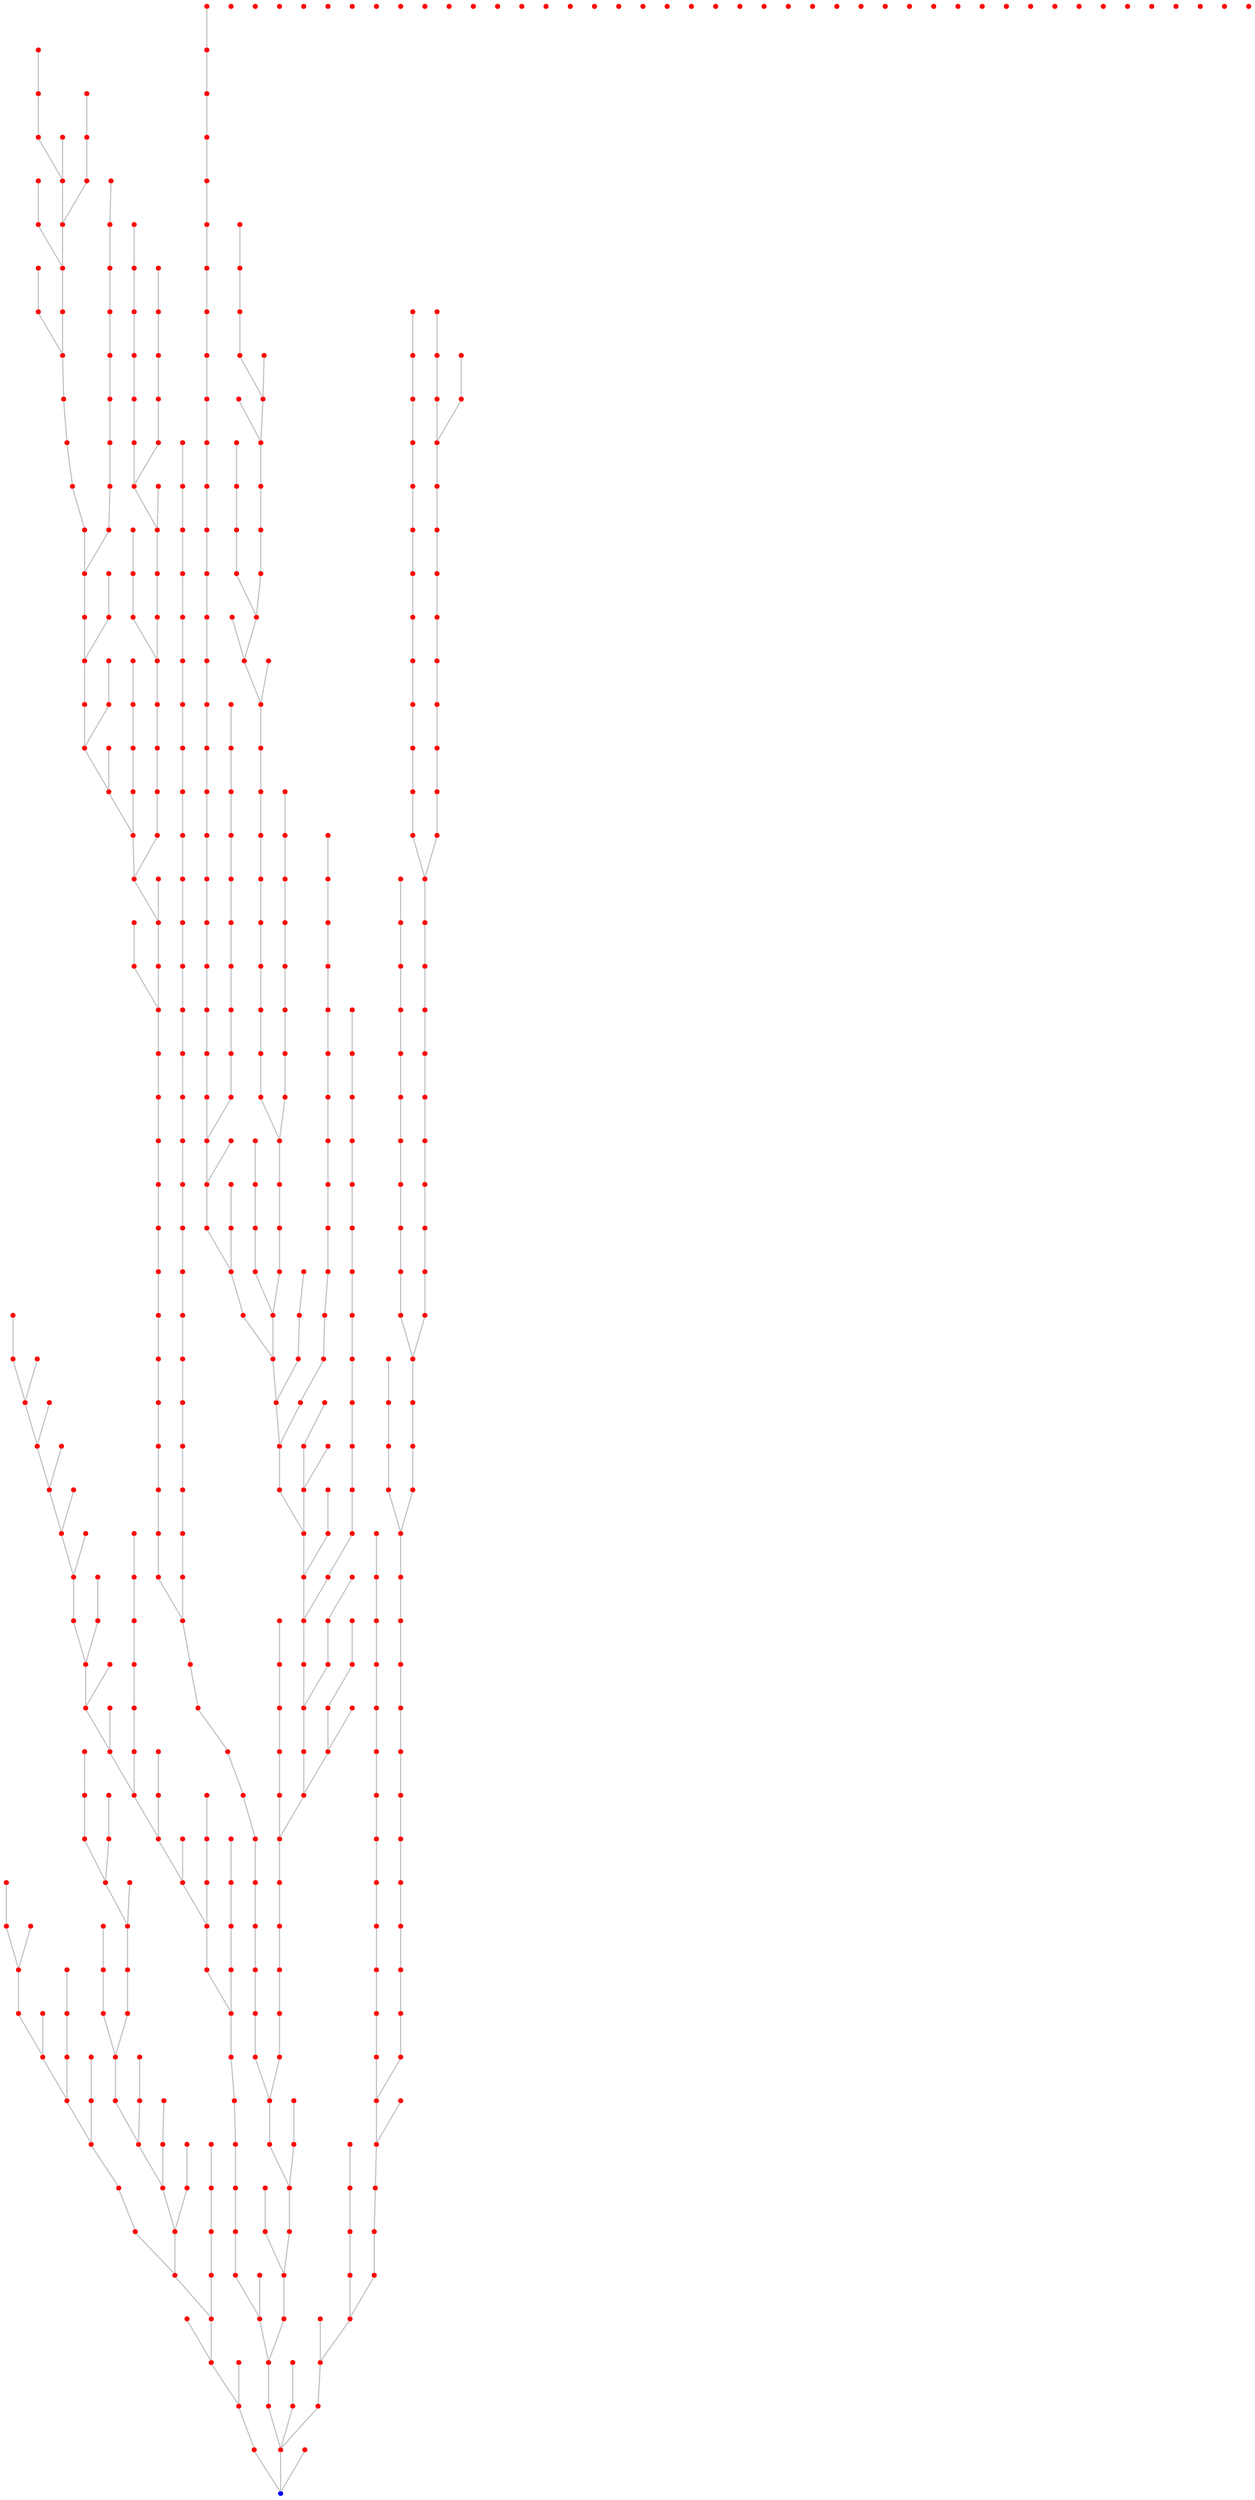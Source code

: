 graph {
	"1(0)" [color=blue pos="0,1!" shape=point]
	"2(1.0025207879850713)" [color=red pos="0,2!" shape=point]
	"2(1.0025207879850713)" -- "1(0)" [color=gray]
	"11(1.0395820004853076)" [color=red pos="1,1!" shape=point]
	"11(1.0395820004853076)" -- "1(0)" [color=gray]
	"0(1.071642821830655)" [color=red pos="0,0!" shape=point]
	"0(1.071642821830655)" -- "1(0)" [color=gray]
	"3(2.049992073243116)" [color=red pos="0,3!" shape=point]
	"3(2.049992073243116)" -- "2(1.0025207879850713)" [color=gray]
	"12(2.077481927556022)" [color=red pos="1,2!" shape=point]
	"12(2.077481927556022)" -- "11(1.0395820004853076)" [color=gray]
	"10(2.0900968953646357)" [color=red pos="1,0!" shape=point]
	"10(2.0900968953646357)" -- "11(1.0395820004853076)" [color=gray]
	"12(2.0917606763089145)" [color=red pos="1,2!" shape=point]
	"21(2.0953829784438716)" [color=red pos="2,1!" shape=point]
	"21(2.0953829784438716)" -- "11(1.0395820004853076)" [color=gray]
	"4(3.0714737548094027)" [color=red pos="0,4!" shape=point]
	"4(3.0714737548094027)" -- "3(2.049992073243116)" [color=gray]
	"13(3.095323787795871)" [color=red pos="1,3!" shape=point]
	"13(3.095323787795871)" -- "3(2.049992073243116)" [color=gray]
	"22(3.1334936331433827)" [color=red pos="2,2!" shape=point]
	"22(3.1334936331433827)" -- "12(2.077481927556022)" [color=gray]
	"31(3.1403112158073174)" [color=red pos="3,1!" shape=point]
	"31(3.1403112158073174)" -- "21(2.0953829784438716)" [color=gray]
	"20(3.163219633915838)" [color=red pos="2,0!" shape=point]
	"20(3.163219633915838)" -- "10(2.0900968953646357)" [color=gray]
	"14(4.124771725100642)" [color=red pos="1,4!" shape=point]
	"14(4.124771725100642)" -- "4(3.0714737548094027)" [color=gray]
	"5(4.130886092142203)" [color=red pos="0,5!" shape=point]
	"5(4.130886092142203)" -- "4(3.0714737548094027)" [color=gray]
	"23(4.143782677512001)" [color=red pos="2,3!" shape=point]
	"23(4.143782677512001)" -- "22(3.1334936331433827)" [color=gray]
	"32(4.150454432822873)" [color=red pos="3,2!" shape=point]
	"32(4.150454432822873)" -- "22(3.1334936331433827)" [color=gray]
	"23(4.170430823893492)" [color=red pos="2,3!" shape=point]
	"30(4.218407844895634)" [color=red pos="3,0!" shape=point]
	"30(4.218407844895634)" -- "31(3.1403112158073174)" [color=gray]
	"41(4.218914417603355)" [color=red pos="4,1!" shape=point]
	"41(4.218914417603355)" -- "31(3.1403112158073174)" [color=gray]
	"15(5.138789528236463)" [color=red pos="1,5!" shape=point]
	"15(5.138789528236463)" -- "5(4.130886092142203)" [color=gray]
	"33(5.181542953809521)" [color=red pos="3,3!" shape=point]
	"33(5.181542953809521)" -- "23(4.143782677512001)" [color=gray]
	"24(5.183445144355241)" [color=red pos="2,4!" shape=point]
	"24(5.183445144355241)" -- "23(4.143782677512001)" [color=gray]
	"24(5.193281862065648)" [color=red pos="2,4!" shape=point]
	"6(5.199779429253457)" [color=red pos="0,6!" shape=point]
	"6(5.199779429253457)" -- "5(4.130886092142203)" [color=gray]
	"42(5.215545250628631)" [color=red pos="4,2!" shape=point]
	"42(5.215545250628631)" -- "32(4.150454432822873)" [color=gray]
	"40(5.220399563627639)" [color=red pos="4,0!" shape=point]
	"40(5.220399563627639)" -- "41(4.218914417603355)" [color=gray]
	"15(5.222420569271501)" [color=red pos="1,5!" shape=point]
	"51(5.300991878598655)" [color=red pos="5,1!" shape=point]
	"51(5.300991878598655)" -- "41(4.218914417603355)" [color=gray]
	"40(5.3113373211897015)" [color=red pos="4,0!" shape=point]
	"25(6.1516893407426805)" [color=red pos="2,5!" shape=point]
	"25(6.1516893407426805)" -- "15(5.138789528236463)" [color=gray]
	"16(6.170183314491815)" [color=red pos="1,6!" shape=point]
	"16(6.170183314491815)" -- "15(5.138789528236463)" [color=gray]
	"34(6.190947407246728)" [color=red pos="3,4!" shape=point]
	"34(6.190947407246728)" -- "33(5.181542953809521)" [color=gray]
	"43(6.27319582926253)" [color=red pos="4,3!" shape=point]
	"43(6.27319582926253)" -- "42(5.215545250628631)" [color=gray]
	"43(6.276584898328775)" [color=red pos="4,3!" shape=point]
	"52(6.27858515579446)" [color=red pos="5,2!" shape=point]
	"52(6.27858515579446)" -- "42(5.215545250628631)" [color=gray]
	"7(6.292798407748589)" [color=red pos="0,7!" shape=point]
	"7(6.292798407748589)" -- "6(5.199779429253457)" [color=gray]
	"50(6.313855043223291)" [color=red pos="5,0!" shape=point]
	"50(6.313855043223291)" -- "40(5.220399563627639)" [color=gray]
	"61(6.326658387945271)" [color=red pos="6,1!" shape=point]
	"61(6.326658387945271)" -- "51(5.300991878598655)" [color=gray]
	"17(7.18673895652635)" [color=red pos="1,7!" shape=point]
	"17(7.18673895652635)" -- "16(6.170183314491815)" [color=gray]
	"26(7.207986193429567)" [color=red pos="2,6!" shape=point]
	"26(7.207986193429567)" -- "16(6.170183314491815)" [color=gray]
	"44(7.226803724974122)" [color=red pos="4,4!" shape=point]
	"44(7.226803724974122)" -- "34(6.190947407246728)" [color=gray]
	"26(7.238172216728368)" [color=red pos="2,6!" shape=point]
	"35(7.244118232949418)" [color=red pos="3,5!" shape=point]
	"35(7.244118232949418)" -- "25(6.1516893407426805)" [color=gray]
	"53(7.340766750967832)" [color=red pos="5,3!" shape=point]
	"53(7.340766750967832)" -- "43(6.27319582926253)" [color=gray]
	"62(7.356822106082219)" [color=red pos="6,2!" shape=point]
	"62(7.356822106082219)" -- "52(6.27858515579446)" [color=gray]
	"60(7.357094475000876)" [color=red pos="6,0!" shape=point]
	"60(7.357094475000876)" -- "50(6.313855043223291)" [color=gray]
	"8(7.384095196162839)" [color=red pos="0,8!" shape=point]
	"8(7.384095196162839)" -- "7(6.292798407748589)" [color=gray]
	"71(7.409735643595057)" [color=red pos="7,1!" shape=point]
	"71(7.409735643595057)" -- "61(6.326658387945271)" [color=gray]
	"27(8.209635004991078)" [color=red pos="2,7!" shape=point]
	"27(8.209635004991078)" -- "17(7.18673895652635)" [color=gray]
	"45(8.244615585677453)" [color=red pos="4,5!" shape=point]
	"45(8.244615585677453)" -- "35(7.244118232949418)" [color=gray]
	"54(8.251986485671646)" [color=red pos="5,4!" shape=point]
	"54(8.251986485671646)" -- "44(7.226803724974122)" [color=gray]
	"18(8.267632654879511)" [color=red pos="1,8!" shape=point]
	"18(8.267632654879511)" -- "17(7.18673895652635)" [color=gray]
	"36(8.2756382869504)" [color=red pos="3,6!" shape=point]
	"36(8.2756382869504)" -- "26(7.207986193429567)" [color=gray]
	"45(8.319431797944592)" [color=red pos="4,5!" shape=point]
	"72(8.384562460997838)" [color=red pos="7,2!" shape=point]
	"72(8.384562460997838)" -- "62(7.356822106082219)" [color=gray]
	"63(8.415240438887384)" [color=red pos="6,3!" shape=point]
	"63(8.415240438887384)" -- "62(7.356822106082219)" [color=gray]
	"81(8.41574815786563)" [color=red pos="8,1!" shape=point]
	"81(8.41574815786563)" -- "71(7.409735643595057)" [color=gray]
	"63(8.439037011867832)" [color=red pos="6,3!" shape=point]
	"70(8.446824668603343)" [color=red pos="7,0!" shape=point]
	"70(8.446824668603343)" -- "60(7.357094475000876)" [color=gray]
	"9(8.48397382048034)" [color=red pos="0,9!" shape=point]
	"9(8.48397382048034)" -- "8(7.384095196162839)" [color=gray]
	"37(9.25829747434504)" [color=red pos="3,7!" shape=point]
	"37(9.25829747434504)" -- "27(8.209635004991078)" [color=gray]
	"55(9.26834170692985)" [color=red pos="5,5!" shape=point]
	"55(9.26834170692985)" -- "45(8.244615585677453)" [color=gray]
	"46(9.269898589422663)" [color=red pos="4,6!" shape=point]
	"46(9.269898589422663)" -- "45(8.244615585677453)" [color=gray]
	"28(9.281435567069206)" [color=red pos="2,8!" shape=point]
	"28(9.281435567069206)" -- "27(8.209635004991078)" [color=gray]
	"64(9.311155703376603)" [color=red pos="6,4!" shape=point]
	"64(9.311155703376603)" -- "54(8.251986485671646)" [color=gray]
	"19(9.359634739731627)" [color=red pos="1,9!" shape=point]
	"19(9.359634739731627)" -- "18(8.267632654879511)" [color=gray]
	"82(9.390031621219961)" [color=red pos="8,2!" shape=point]
	"82(9.390031621219961)" -- "72(8.384562460997838)" [color=gray]
	"73(9.429248954091896)" [color=red pos="7,3!" shape=point]
	"73(9.429248954091896)" -- "63(8.415240438887384)" [color=gray]
	"91(9.455638344567388)" [color=red pos="9,1!" shape=point]
	"91(9.455638344567388)" -- "81(8.41574815786563)" [color=gray]
	"73(9.457755895389198)" [color=red pos="7,3!" shape=point]
	"80(9.48386049536655)" [color=red pos="8,0!" shape=point]
	"80(9.48386049536655)" -- "81(8.41574815786563)" [color=gray]
	"38(10.258437368694517)" [color=red pos="3,8!" shape=point]
	"38(10.258437368694517)" -- "37(9.25829747434504)" [color=gray]
	"47(10.274040967020744)" [color=red pos="4,7!" shape=point]
	"47(10.274040967020744)" -- "46(9.269898589422663)" [color=gray]
	"47(10.301527875380424)" [color=red pos="4,7!" shape=point]
	"65(10.321598783025635)" [color=red pos="6,5!" shape=point]
	"65(10.321598783025635)" -- "55(9.26834170692985)" [color=gray]
	"56(10.325478309842907)" [color=red pos="5,6!" shape=point]
	"56(10.325478309842907)" -- "55(9.26834170692985)" [color=gray]
	"74(10.349574970643213)" [color=red pos="7,4!" shape=point]
	"74(10.349574970643213)" -- "64(9.311155703376603)" [color=gray]
	"29(10.353200856742369)" [color=red pos="2,9!" shape=point]
	"29(10.353200856742369)" -- "28(9.281435567069206)" [color=gray]
	"92(10.394971092322805)" [color=red pos="9,2!" shape=point]
	"92(10.394971092322805)" -- "82(9.390031621219961)" [color=gray]
	"83(10.436730488825825)" [color=red pos="8,3!" shape=point]
	"83(10.436730488825825)" -- "82(9.390031621219961)" [color=gray]
	"90(10.487952585615293)" [color=red pos="9,0!" shape=point]
	"90(10.487952585615293)" -- "91(9.455638344567388)" [color=gray]
	"101(10.489748601407715)" [color=red pos="10,1!" shape=point]
	"101(10.489748601407715)" -- "91(9.455638344567388)" [color=gray]
	"39(11.280008527474784)" [color=red pos="3,9!" shape=point]
	"39(11.280008527474784)" -- "38(10.258437368694517)" [color=gray]
	"48(11.311519754240193)" [color=red pos="4,8!" shape=point]
	"48(11.311519754240193)" -- "38(10.258437368694517)" [color=gray]
	"57(11.331211601042043)" [color=red pos="5,7!" shape=point]
	"57(11.331211601042043)" -- "56(10.325478309842907)" [color=gray]
	"57(11.335455334631817)" [color=red pos="5,7!" shape=point]
	"84(11.359692612927251)" [color=red pos="8,4!" shape=point]
	"84(11.359692612927251)" -- "74(10.349574970643213)" [color=gray]
	"66(11.363652621212283)" [color=red pos="6,6!" shape=point]
	"66(11.363652621212283)" -- "65(10.321598783025635)" [color=gray]
	"75(11.368019266860074)" [color=red pos="7,5!" shape=point]
	"75(11.368019266860074)" -- "65(10.321598783025635)" [color=gray]
	"102(11.427501304562252)" [color=red pos="10,2!" shape=point]
	"102(11.427501304562252)" -- "92(10.394971092322805)" [color=gray]
	"93(11.45211830518037)" [color=red pos="9,3!" shape=point]
	"93(11.45211830518037)" -- "83(10.436730488825825)" [color=gray]
	"93(11.493771409874235)" [color=red pos="9,3!" shape=point]
	"100(11.508824247979465)" [color=red pos="10,0!" shape=point]
	"100(11.508824247979465)" -- "90(10.487952585615293)" [color=gray]
	"111(11.552759886483539)" [color=red pos="11,1!" shape=point]
	"111(11.552759886483539)" -- "101(10.489748601407715)" [color=gray]
	"49(12.336286439871877)" [color=red pos="4,9!" shape=point]
	"49(12.336286439871877)" -- "39(11.280008527474784)" [color=gray]
	"76(12.366503670394614)" [color=red pos="7,6!" shape=point]
	"76(12.366503670394614)" -- "66(11.363652621212283)" [color=gray]
	"58(12.368306093404776)" [color=red pos="5,8!" shape=point]
	"58(12.368306093404776)" -- "48(11.311519754240193)" [color=gray]
	"85(12.382847779670978)" [color=red pos="8,5!" shape=point]
	"85(12.382847779670978)" -- "84(11.359692612927251)" [color=gray]
	"67(12.40498110147415)" [color=red pos="6,7!" shape=point]
	"67(12.40498110147415)" -- "57(11.331211601042043)" [color=gray]
	"94(12.413859475599669)" [color=red pos="9,4!" shape=point]
	"94(12.413859475599669)" -- "84(11.359692612927251)" [color=gray]
	"103(12.466829469149307)" [color=red pos="10,3!" shape=point]
	"103(12.466829469149307)" -- "93(11.45211830518037)" [color=gray]
	"103(12.512909682528962)" [color=red pos="10,3!" shape=point]
	"112(12.523052682183618)" [color=red pos="11,2!" shape=point]
	"112(12.523052682183618)" -- "102(11.427501304562252)" [color=gray]
	"110(12.576833626968721)" [color=red pos="11,0!" shape=point]
	"110(12.576833626968721)" -- "100(11.508824247979465)" [color=gray]
	"121(12.641491848630304)" [color=red pos="12,1!" shape=point]
	"121(12.641491848630304)" -- "111(11.552759886483539)" [color=gray]
	"59(13.38050338212167)" [color=red pos="5,9!" shape=point]
	"59(13.38050338212167)" -- "49(12.336286439871877)" [color=gray]
	"68(13.393370976358497)" [color=red pos="6,8!" shape=point]
	"68(13.393370976358497)" -- "58(12.368306093404776)" [color=gray]
	"86(13.436847275850475)" [color=red pos="8,6!" shape=point]
	"86(13.436847275850475)" -- "76(12.366503670394614)" [color=gray]
	"95(13.439835741643803)" [color=red pos="9,5!" shape=point]
	"95(13.439835741643803)" -- "85(12.382847779670978)" [color=gray]
	"104(13.44074020962434)" [color=red pos="10,4!" shape=point]
	"104(13.44074020962434)" -- "94(12.413859475599669)" [color=gray]
	"77(13.454538666098944)" [color=red pos="7,7!" shape=point]
	"77(13.454538666098944)" -- "76(12.366503670394614)" [color=gray]
	"113(13.481641093973103)" [color=red pos="11,3!" shape=point]
	"113(13.481641093973103)" -- "103(12.466829469149307)" [color=gray]
	"122(13.545680035671065)" [color=red pos="12,2!" shape=point]
	"122(13.545680035671065)" -- "112(12.523052682183618)" [color=gray]
	"120(13.593205795011944)" [color=red pos="12,0!" shape=point]
	"120(13.593205795011944)" -- "110(12.576833626968721)" [color=gray]
	"131(13.728597015784116)" [color=red pos="13,1!" shape=point]
	"131(13.728597015784116)" -- "121(12.641491848630304)" [color=gray]
	"78(14.39937790970535)" [color=red pos="7,8!" shape=point]
	"78(14.39937790970535)" -- "68(13.393370976358497)" [color=gray]
	"69(14.418914702555089)" [color=red pos="6,9!" shape=point]
	"69(14.418914702555089)" -- "68(13.393370976358497)" [color=gray]
	"69(14.420315598417929)" [color=red pos="6,9!" shape=point]
	"96(14.441754479266987)" [color=red pos="9,6!" shape=point]
	"96(14.441754479266987)" -- "95(13.439835741643803)" [color=gray]
	"87(14.475085984505826)" [color=red pos="8,7!" shape=point]
	"87(14.475085984505826)" -- "86(13.436847275850475)" [color=gray]
	"105(14.491141778235175)" [color=red pos="10,5!" shape=point]
	"105(14.491141778235175)" -- "95(13.439835741643803)" [color=gray]
	"114(14.518881892514326)" [color=red pos="11,4!" shape=point]
	"114(14.518881892514326)" -- "104(13.44074020962434)" [color=gray]
	"96(14.527419537648118)" [color=red pos="9,6!" shape=point]
	"123(14.554605792651104)" [color=red pos="12,3!" shape=point]
	"123(14.554605792651104)" -- "113(13.481641093973103)" [color=gray]
	"132(14.560039882570157)" [color=red pos="13,2!" shape=point]
	"132(14.560039882570157)" -- "122(13.545680035671065)" [color=gray]
	"130(14.673816410574815)" [color=red pos="13,0!" shape=point]
	"130(14.673816410574815)" -- "120(13.593205795011944)" [color=gray]
	"141(14.776462825777369)" [color=red pos="14,1!" shape=point]
	"141(14.776462825777369)" -- "131(13.728597015784116)" [color=gray]
	"79(15.425366054291509)" [color=red pos="7,9!" shape=point]
	"79(15.425366054291509)" -- "78(14.39937790970535)" [color=gray]
	"88(15.461787439701189)" [color=red pos="8,8!" shape=point]
	"88(15.461787439701189)" -- "78(14.39937790970535)" [color=gray]
	"106(15.472970533595717)" [color=red pos="10,6!" shape=point]
	"106(15.472970533595717)" -- "96(14.441754479266987)" [color=gray]
	"97(15.487737795955454)" [color=red pos="9,7!" shape=point]
	"97(15.487737795955454)" -- "96(14.441754479266987)" [color=gray]
	"115(15.551161744376294)" [color=red pos="11,5!" shape=point]
	"115(15.551161744376294)" -- "105(14.491141778235175)" [color=gray]
	"133(15.561438195302292)" [color=red pos="13,3!" shape=point]
	"133(15.561438195302292)" -- "123(14.554605792651104)" [color=gray]
	"124(15.597949921953516)" [color=red pos="12,4!" shape=point]
	"124(15.597949921953516)" -- "114(14.518881892514326)" [color=gray]
	"142(15.619615108999707)" [color=red pos="14,2!" shape=point]
	"142(15.619615108999707)" -- "132(14.560039882570157)" [color=gray]
	"140(15.683944158784163)" [color=red pos="14,0!" shape=point]
	"140(15.683944158784163)" -- "130(14.673816410574815)" [color=gray]
	"151(15.859218526409661)" [color=red pos="15,1!" shape=point]
	"151(15.859218526409661)" -- "141(14.776462825777369)" [color=gray]
	"89(16.484103939854126)" [color=red pos="8,9!" shape=point]
	"89(16.484103939854126)" -- "79(15.425366054291509)" [color=gray]
	"98(16.532653890671593)" [color=red pos="9,8!" shape=point]
	"98(16.532653890671593)" -- "88(15.461787439701189)" [color=gray]
	"107(16.53854919943736)" [color=red pos="10,7!" shape=point]
	"107(16.53854919943736)" -- "106(15.472970533595717)" [color=gray]
	"116(16.551121496975608)" [color=red pos="11,6!" shape=point]
	"116(16.551121496975608)" -- "106(15.472970533595717)" [color=gray]
	"143(16.565538285523637)" [color=red pos="14,3!" shape=point]
	"143(16.565538285523637)" -- "133(15.561438195302292)" [color=gray]
	"134(16.570077665683325)" [color=red pos="13,4!" shape=point]
	"134(16.570077665683325)" -- "133(15.561438195302292)" [color=gray]
	"125(16.587681474439144)" [color=red pos="12,5!" shape=point]
	"125(16.587681474439144)" -- "115(15.551161744376294)" [color=gray]
	"152(16.667318417738088)" [color=red pos="15,2!" shape=point]
	"152(16.667318417738088)" -- "142(15.619615108999707)" [color=gray]
	"150(16.755388426628922)" [color=red pos="15,0!" shape=point]
	"150(16.755388426628922)" -- "140(15.683944158784163)" [color=gray]
	"161(16.955816603172114)" [color=red pos="16,1!" shape=point]
	"161(16.955816603172114)" -- "151(15.859218526409661)" [color=gray]
	"108(17.541374204392582)" [color=red pos="10,8!" shape=point]
	"108(17.541374204392582)" -- "107(16.53854919943736)" [color=gray]
	"117(17.562608151659973)" [color=red pos="11,7!" shape=point]
	"117(17.562608151659973)" -- "107(16.53854919943736)" [color=gray]
	"99(17.576295579703483)" [color=red pos="9,9!" shape=point]
	"99(17.576295579703483)" -- "89(16.484103939854126)" [color=gray]
	"153(17.587275694146008)" [color=red pos="15,3!" shape=point]
	"153(17.587275694146008)" -- "143(16.565538285523637)" [color=gray]
	"144(17.59319271839885)" [color=red pos="14,4!" shape=point]
	"144(17.59319271839885)" -- "134(16.570077665683325)" [color=gray]
	"108(17.596585173857747)" [color=red pos="10,8!" shape=point]
	"144(17.603031022569244)" [color=red pos="14,4!" shape=point]
	"135(17.634995154986488)" [color=red pos="13,5!" shape=point]
	"135(17.634995154986488)" -- "134(16.570077665683325)" [color=gray]
	"126(17.64061889318327)" [color=red pos="12,6!" shape=point]
	"126(17.64061889318327)" -- "116(16.551121496975608)" [color=gray]
	"162(17.69151143093596)" [color=red pos="16,2!" shape=point]
	"162(17.69151143093596)" -- "152(16.667318417738088)" [color=gray]
	"160(17.76776297748558)" [color=red pos="16,0!" shape=point]
	"160(17.76776297748558)" -- "150(16.755388426628922)" [color=gray]
	"171(17.961594382408016)" [color=red pos="17,1!" shape=point]
	"171(17.961594382408016)" -- "161(16.955816603172114)" [color=gray]
	"118(18.568478651648334)" [color=red pos="11,8!" shape=point]
	"118(18.568478651648334)" -- "108(17.541374204392582)" [color=gray]
	"109(18.570454841807898)" [color=red pos="10,9!" shape=point]
	"109(18.570454841807898)" -- "108(17.541374204392582)" [color=gray]
	"127(18.639096778047424)" [color=red pos="12,7!" shape=point]
	"127(18.639096778047424)" -- "117(17.562608151659973)" [color=gray]
	"136(18.64280848656114)" [color=red pos="13,6!" shape=point]
	"136(18.64280848656114)" -- "135(17.634995154986488)" [color=gray]
	"154(18.657403123525768)" [color=red pos="15,4!" shape=point]
	"154(18.657403123525768)" -- "144(17.59319271839885)" [color=gray]
	"145(18.65907295948099)" [color=red pos="14,5!" shape=point]
	"145(18.65907295948099)" -- "135(17.634995154986488)" [color=gray]
	"154(18.66315846872878)" [color=red pos="15,4!" shape=point]
	"145(18.670595640583397)" [color=red pos="14,5!" shape=point]
	"163(18.68493860816087)" [color=red pos="16,3!" shape=point]
	"163(18.68493860816087)" -- "153(17.587275694146008)" [color=gray]
	"172(18.71691503982333)" [color=red pos="17,2!" shape=point]
	"172(18.71691503982333)" -- "162(17.69151143093596)" [color=gray]
	"170(18.863469167826487)" [color=red pos="17,0!" shape=point]
	"170(18.863469167826487)" -- "160(17.76776297748558)" [color=gray]
	"181(19.00711806301909)" [color=red pos="18,1!" shape=point]
	"181(19.00711806301909)" -- "171(17.961594382408016)" [color=gray]
	"128(19.62020092026863)" [color=red pos="12,8!" shape=point]
	"128(19.62020092026863)" -- "118(18.568478651648334)" [color=gray]
	"119(19.6477557994205)" [color=red pos="11,9!" shape=point]
	"119(19.6477557994205)" -- "118(18.568478651648334)" [color=gray]
	"164(19.68194263344231)" [color=red pos="16,4!" shape=point]
	"164(19.68194263344231)" -- "154(18.657403123525768)" [color=gray]
	"137(19.691238932239738)" [color=red pos="13,7!" shape=point]
	"137(19.691238932239738)" -- "127(18.639096778047424)" [color=gray]
	"155(19.706173920382223)" [color=red pos="15,5!" shape=point]
	"155(19.706173920382223)" -- "154(18.657403123525768)" [color=gray]
	"146(19.73274309738178)" [color=red pos="14,6!" shape=point]
	"146(19.73274309738178)" -- "136(18.64280848656114)" [color=gray]
	"173(19.777936627813457)" [color=red pos="17,3!" shape=point]
	"173(19.777936627813457)" -- "163(18.68493860816087)" [color=gray]
	"182(19.779888419089577)" [color=red pos="18,2!" shape=point]
	"182(19.779888419089577)" -- "172(18.71691503982333)" [color=gray]
	"180(19.936485143590073)" [color=red pos="18,0!" shape=point]
	"180(19.936485143590073)" -- "170(18.863469167826487)" [color=gray]
	"191(20.10174134628309)" [color=red pos="19,1!" shape=point]
	"191(20.10174134628309)" -- "181(19.00711806301909)" [color=gray]
	"138(20.67154288648036)" [color=red pos="13,8!" shape=point]
	"138(20.67154288648036)" -- "128(19.62020092026863)" [color=gray]
	"174(20.693427033794542)" [color=red pos="17,4!" shape=point]
	"174(20.693427033794542)" -- "164(19.68194263344231)" [color=gray]
	"129(20.713242859435997)" [color=red pos="12,9!" shape=point]
	"129(20.713242859435997)" -- "128(19.62020092026863)" [color=gray]
	"147(20.72493275876843)" [color=red pos="14,7!" shape=point]
	"147(20.72493275876843)" -- "137(19.691238932239738)" [color=gray]
	"165(20.73616409949009)" [color=red pos="16,5!" shape=point]
	"165(20.73616409949009)" -- "155(19.706173920382223)" [color=gray]
	"156(20.742441943661824)" [color=red pos="15,6!" shape=point]
	"156(20.742441943661824)" -- "146(19.73274309738178)" [color=gray]
	"165(20.751082477758438)" [color=red pos="16,5!" shape=point]
	"192(20.78093855954753)" [color=red pos="19,2!" shape=point]
	"192(20.78093855954753)" -- "182(19.779888419089577)" [color=gray]
	"183(20.800146755633552)" [color=red pos="18,3!" shape=point]
	"183(20.800146755633552)" -- "173(19.777936627813457)" [color=gray]
	"156(20.803035415856034)" [color=red pos="15,6!" shape=point]
	"190(20.971532720234528)" [color=red pos="19,0!" shape=point]
	"190(20.971532720234528)" -- "180(19.936485143590073)" [color=gray]
	"201(21.106293219088744)" [color=red pos="20,1!" shape=point]
	"201(21.106293219088744)" -- "191(20.10174134628309)" [color=gray]
	"175(21.70584043901629)" [color=red pos="17,5!" shape=point]
	"175(21.70584043901629)" -- "174(20.693427033794542)" [color=gray]
	"148(21.73035698137884)" [color=red pos="14,8!" shape=point]
	"148(21.73035698137884)" -- "138(20.67154288648036)" [color=gray]
	"139(21.751408560260984)" [color=red pos="13,9!" shape=point]
	"139(21.751408560260984)" -- "129(20.713242859435997)" [color=gray]
	"184(21.75237030486986)" [color=red pos="18,4!" shape=point]
	"184(21.75237030486986)" -- "174(20.693427033794542)" [color=gray]
	"139(21.752522443051937)" [color=red pos="13,9!" shape=point]
	"157(21.78298497812476)" [color=red pos="15,7!" shape=point]
	"157(21.78298497812476)" -- "147(20.72493275876843)" [color=gray]
	"193(21.797239877634173)" [color=red pos="19,3!" shape=point]
	"193(21.797239877634173)" -- "192(20.78093855954753)" [color=gray]
	"166(21.806654311848693)" [color=red pos="16,6!" shape=point]
	"166(21.806654311848693)" -- "165(20.73616409949009)" [color=gray]
	"202(21.880709800703904)" [color=red pos="20,2!" shape=point]
	"202(21.880709800703904)" -- "192(20.78093855954753)" [color=gray]
	"200(22.06916157418929)" [color=red pos="20,0!" shape=point]
	"200(22.06916157418929)" -- "190(20.971532720234528)" [color=gray]
	"211(22.11206316870553)" [color=red pos="21,1!" shape=point]
	"211(22.11206316870553)" -- "201(21.106293219088744)" [color=gray]
	"185(22.712535192716054)" [color=red pos="18,5!" shape=point]
	"185(22.712535192716054)" -- "175(21.70584043901629)" [color=gray]
	"194(22.761285534600372)" [color=red pos="19,4!" shape=point]
	"194(22.761285534600372)" -- "184(21.75237030486986)" [color=gray]
	"158(22.78864522448798)" [color=red pos="15,8!" shape=point]
	"158(22.78864522448798)" -- "148(21.73035698137884)" [color=gray]
	"176(22.80202794308279)" [color=red pos="17,6!" shape=point]
	"176(22.80202794308279)" -- "175(21.70584043901629)" [color=gray]
	"203(22.812123440169486)" [color=red pos="20,3!" shape=point]
	"203(22.812123440169486)" -- "193(21.797239877634173)" [color=gray]
	"149(22.818156623383743)" [color=red pos="14,9!" shape=point]
	"149(22.818156623383743)" -- "148(21.73035698137884)" [color=gray]
	"167(22.83908712556756)" [color=red pos="16,7!" shape=point]
	"167(22.83908712556756)" -- "157(21.78298497812476)" [color=gray]
	"212(22.891182613735594)" [color=red pos="21,2!" shape=point]
	"212(22.891182613735594)" -- "202(21.880709800703904)" [color=gray]
	"210(23.12415354656087)" [color=red pos="21,0!" shape=point]
	"210(23.12415354656087)" -- "200(22.06916157418929)" [color=gray]
	"221(23.141752086821604)" [color=red pos="22,1!" shape=point]
	"221(23.141752086821604)" -- "211(22.11206316870553)" [color=gray]
	"195(23.7299794512737)" [color=red pos="19,5!" shape=point]
	"195(23.7299794512737)" -- "185(22.712535192716054)" [color=gray]
	"186(23.77744231625042)" [color=red pos="18,6!" shape=point]
	"186(23.77744231625042)" -- "185(22.712535192716054)" [color=gray]
	"168(23.81343347555145)" [color=red pos="16,8!" shape=point]
	"168(23.81343347555145)" -- "158(22.78864522448798)" [color=gray]
	"204(23.82746726091906)" [color=red pos="20,4!" shape=point]
	"204(23.82746726091906)" -- "194(22.761285534600372)" [color=gray]
	"159(23.846788202262186)" [color=red pos="15,9!" shape=point]
	"159(23.846788202262186)" -- "158(22.78864522448798)" [color=gray]
	"177(23.88264977033188)" [color=red pos="17,7!" shape=point]
	"177(23.88264977033188)" -- "176(22.80202794308279)" [color=gray]
	"213(23.898252610170026)" [color=red pos="21,3!" shape=point]
	"213(23.898252610170026)" -- "203(22.812123440169486)" [color=gray]
	"222(23.976428069445596)" [color=red pos="22,2!" shape=point]
	"222(23.976428069445596)" -- "212(22.891182613735594)" [color=gray]
	"220(24.14208277787017)" [color=red pos="22,0!" shape=point]
	"220(24.14208277787017)" -- "221(23.141752086821604)" [color=gray]
	"231(24.174080527253867)" [color=red pos="23,1!" shape=point]
	"231(24.174080527253867)" -- "221(23.141752086821604)" [color=gray]
	"220(24.182162226415354)" [color=red pos="22,0!" shape=point]
	"205(24.735828421852364)" [color=red pos="20,5!" shape=point]
	"205(24.735828421852364)" -- "195(23.7299794512737)" [color=gray]
	"196(24.79242164162167)" [color=red pos="19,6!" shape=point]
	"196(24.79242164162167)" -- "186(23.77744231625042)" [color=gray]
	"178(24.817552994387118)" [color=red pos="17,8!" shape=point]
	"178(24.817552994387118)" -- "168(23.81343347555145)" [color=gray]
	"196(24.821761143215006)" [color=red pos="19,6!" shape=point]
	"187(24.841390772293465)" [color=red pos="18,7!" shape=point]
	"187(24.841390772293465)" -- "186(23.77744231625042)" [color=gray]
	"214(24.90555690119431)" [color=red pos="21,4!" shape=point]
	"214(24.90555690119431)" -- "204(23.82746726091906)" [color=gray]
	"169(24.9089537027848)" [color=red pos="16,9!" shape=point]
	"169(24.9089537027848)" -- "168(23.81343347555145)" [color=gray]
	"223(24.9510277417329)" [color=red pos="22,3!" shape=point]
	"223(24.9510277417329)" -- "213(23.898252610170026)" [color=gray]
	"232(25.055009702317545)" [color=red pos="23,2!" shape=point]
	"232(25.055009702317545)" -- "222(23.976428069445596)" [color=gray]
	"230(25.181020472868152)" [color=red pos="23,0!" shape=point]
	"230(25.181020472868152)" -- "220(24.14208277787017)" [color=gray]
	"241(25.231039486989065)" [color=red pos="24,1!" shape=point]
	"241(25.231039486989065)" -- "231(24.174080527253867)" [color=gray]
	"206(25.74763190858674)" [color=red pos="20,6!" shape=point]
	"206(25.74763190858674)" -- "205(24.735828421852364)" [color=gray]
	"215(25.815340929378458)" [color=red pos="21,5!" shape=point]
	"215(25.815340929378458)" -- "205(24.735828421852364)" [color=gray]
	"188(25.84335037205051)" [color=red pos="18,8!" shape=point]
	"188(25.84335037205051)" -- "178(24.817552994387118)" [color=gray]
	"197(25.846972281390748)" [color=red pos="19,7!" shape=point]
	"197(25.846972281390748)" -- "196(24.79242164162167)" [color=gray]
	"179(25.88078801936748)" [color=red pos="17,9!" shape=point]
	"179(25.88078801936748)" -- "178(24.817552994387118)" [color=gray]
	"224(25.941617876942672)" [color=red pos="22,4!" shape=point]
	"224(25.941617876942672)" -- "214(24.90555690119431)" [color=gray]
	"233(26.046669967758984)" [color=red pos="23,3!" shape=point]
	"233(26.046669967758984)" -- "223(24.9510277417329)" [color=gray]
	"242(26.090159752335452)" [color=red pos="24,2!" shape=point]
	"242(26.090159752335452)" -- "232(25.055009702317545)" [color=gray]
	"240(26.252901246268085)" [color=red pos="24,0!" shape=point]
	"240(26.252901246268085)" -- "230(25.181020472868152)" [color=gray]
	"251(26.300172532967803)" [color=red pos="25,1!" shape=point]
	"251(26.300172532967803)" -- "241(25.231039486989065)" [color=gray]
	"216(26.74953033321839)" [color=red pos="21,6!" shape=point]
	"216(26.74953033321839)" -- "206(25.74763190858674)" [color=gray]
	"207(26.75693040428875)" [color=red pos="20,7!" shape=point]
	"207(26.75693040428875)" -- "206(25.74763190858674)" [color=gray]
	"189(26.844120527044748)" [color=red pos="18,9!" shape=point]
	"189(26.844120527044748)" -- "188(25.84335037205051)" [color=gray]
	"225(26.855292000978654)" [color=red pos="22,5!" shape=point]
	"225(26.855292000978654)" -- "215(25.815340929378458)" [color=gray]
	"198(26.912803208044608)" [color=red pos="19,8!" shape=point]
	"198(26.912803208044608)" -- "188(25.84335037205051)" [color=gray]
	"234(27.00108654594223)" [color=red pos="23,4!" shape=point]
	"234(27.00108654594223)" -- "224(25.941617876942672)" [color=gray]
	"243(27.060562133749265)" [color=red pos="24,3!" shape=point]
	"243(27.060562133749265)" -- "233(26.046669967758984)" [color=gray]
	"252(27.18342956844043)" [color=red pos="25,2!" shape=point]
	"252(27.18342956844043)" -- "242(26.090159752335452)" [color=gray]
	"261(27.303759950089454)" [color=red pos="26,1!" shape=point]
	"261(27.303759950089454)" -- "251(26.300172532967803)" [color=gray]
	"250(27.309338807195648)" [color=red pos="25,0!" shape=point]
	"250(27.309338807195648)" -- "240(26.252901246268085)" [color=gray]
	"217(27.77237104005931)" [color=red pos="21,7!" shape=point]
	"217(27.77237104005931)" -- "216(26.74953033321839)" [color=gray]
	"226(27.79872227002218)" [color=red pos="22,6!" shape=point]
	"226(27.79872227002218)" -- "216(26.74953033321839)" [color=gray]
	"208(27.81936297354161)" [color=red pos="20,8!" shape=point]
	"208(27.81936297354161)" -- "207(26.75693040428875)" [color=gray]
	"235(27.892587657339163)" [color=red pos="23,5!" shape=point]
	"235(27.892587657339163)" -- "225(26.855292000978654)" [color=gray]
	"199(27.918644396653015)" [color=red pos="19,9!" shape=point]
	"199(27.918644396653015)" -- "189(26.844120527044748)" [color=gray]
	"244(28.038244531156963)" [color=red pos="24,4!" shape=point]
	"244(28.038244531156963)" -- "234(27.00108654594223)" [color=gray]
	"253(28.11351215312724)" [color=red pos="25,3!" shape=point]
	"253(28.11351215312724)" -- "243(27.060562133749265)" [color=gray]
	"262(28.247302009228715)" [color=red pos="26,2!" shape=point]
	"262(28.247302009228715)" -- "252(27.18342956844043)" [color=gray]
	"260(28.340440371586464)" [color=red pos="26,0!" shape=point]
	"260(28.340440371586464)" -- "261(27.303759950089454)" [color=gray]
	"271(28.371645364323538)" [color=red pos="27,1!" shape=point]
	"271(28.371645364323538)" -- "261(27.303759950089454)" [color=gray]
	"218(28.794752778613326)" [color=red pos="21,8!" shape=point]
	"218(28.794752778613326)" -- "217(27.77237104005931)" [color=gray]
	"227(28.84672337984863)" [color=red pos="22,7!" shape=point]
	"227(28.84672337984863)" -- "226(27.79872227002218)" [color=gray]
	"227(28.861787363907247)" [color=red pos="22,7!" shape=point]
	"209(28.88284255393547)" [color=red pos="20,9!" shape=point]
	"209(28.88284255393547)" -- "208(27.81936297354161)" [color=gray]
	"236(28.894464304166203)" [color=red pos="23,6!" shape=point]
	"236(28.894464304166203)" -- "226(27.79872227002218)" [color=gray]
	"245(28.97979939659953)" [color=red pos="24,5!" shape=point]
	"245(28.97979939659953)" -- "235(27.892587657339163)" [color=gray]
	"254(29.128492172060312)" [color=red pos="25,4!" shape=point]
	"254(29.128492172060312)" -- "244(28.038244531156963)" [color=gray]
	"263(29.157804630908547)" [color=red pos="26,3!" shape=point]
	"263(29.157804630908547)" -- "253(28.11351215312724)" [color=gray]
	"272(29.332742379553906)" [color=red pos="27,2!" shape=point]
	"272(29.332742379553906)" -- "262(28.247302009228715)" [color=gray]
	"270(29.39388351812992)" [color=red pos="27,0!" shape=point]
	"270(29.39388351812992)" -- "260(28.340440371586464)" [color=gray]
	"281(29.407845069564956)" [color=red pos="28,1!" shape=point]
	"281(29.407845069564956)" -- "271(28.371645364323538)" [color=gray]
	"228(29.802305633887542)" [color=red pos="22,8!" shape=point]
	"228(29.802305633887542)" -- "218(28.794752778613326)" [color=gray]
	"219(29.843187224029368)" [color=red pos="21,9!" shape=point]
	"219(29.843187224029368)" -- "218(28.794752778613326)" [color=gray]
	"237(29.938542774472133)" [color=red pos="23,7!" shape=point]
	"237(29.938542774472133)" -- "227(28.84672337984863)" [color=gray]
	"246(29.956012210715087)" [color=red pos="24,6!" shape=point]
	"246(29.956012210715087)" -- "236(28.894464304166203)" [color=gray]
	"255(30.043760625215107)" [color=red pos="25,5!" shape=point]
	"255(30.043760625215107)" -- "245(28.97979939659953)" [color=gray]
	"264(30.133325744094723)" [color=red pos="26,4!" shape=point]
	"264(30.133325744094723)" -- "254(29.128492172060312)" [color=gray]
	"273(30.20701580058819)" [color=red pos="27,3!" shape=point]
	"273(30.20701580058819)" -- "263(29.157804630908547)" [color=gray]
	"282(30.419458071447806)" [color=red pos="28,2!" shape=point]
	"282(30.419458071447806)" -- "272(29.332742379553906)" [color=gray]
	"280(30.446149155393464)" [color=red pos="28,0!" shape=point]
	"280(30.446149155393464)" -- "270(29.39388351812992)" [color=gray]
	"291(30.480177530415435)" [color=red pos="29,1!" shape=point]
	"291(30.480177530415435)" -- "281(29.407845069564956)" [color=gray]
	"238(30.81844075639854)" [color=red pos="23,8!" shape=point]
	"238(30.81844075639854)" -- "228(29.802305633887542)" [color=gray]
	"229(30.853693771721126)" [color=red pos="22,9!" shape=point]
	"229(30.853693771721126)" -- "219(29.843187224029368)" [color=gray]
	"229(30.878252901106514)" [color=red pos="22,9!" shape=point]
	"247(30.97038759071357)" [color=red pos="24,7!" shape=point]
	"247(30.97038759071357)" -- "237(29.938542774472133)" [color=gray]
	"256(31.004919459081684)" [color=red pos="25,6!" shape=point]
	"256(31.004919459081684)" -- "246(29.956012210715087)" [color=gray]
	"265(31.08683388213371)" [color=red pos="26,5!" shape=point]
	"265(31.08683388213371)" -- "255(30.043760625215107)" [color=gray]
	"274(31.150046315355247)" [color=red pos="27,4!" shape=point]
	"274(31.150046315355247)" -- "264(30.133325744094723)" [color=gray]
	"283(31.281902915694932)" [color=red pos="28,3!" shape=point]
	"283(31.281902915694932)" -- "273(30.20701580058819)" [color=gray]
	"292(31.450217748782123)" [color=red pos="29,2!" shape=point]
	"292(31.450217748782123)" -- "282(30.419458071447806)" [color=gray]
	"290(31.486762670416837)" [color=red pos="29,0!" shape=point]
	"290(31.486762670416837)" -- "280(30.446149155393464)" [color=gray]
	"301(31.526877953059103)" [color=red pos="30,1!" shape=point]
	"301(31.526877953059103)" -- "291(30.480177530415435)" [color=gray]
	"248(31.819388127381085)" [color=red pos="24,8!" shape=point]
	"248(31.819388127381085)" -- "238(30.81844075639854)" [color=gray]
	"239(31.84986568974204)" [color=red pos="23,9!" shape=point]
	"239(31.84986568974204)" -- "238(30.81844075639854)" [color=gray]
	"257(32.01273399388316)" [color=red pos="25,7!" shape=point]
	"257(32.01273399388316)" -- "247(30.97038759071357)" [color=gray]
	"266(32.082188120365586)" [color=red pos="26,6!" shape=point]
	"266(32.082188120365586)" -- "256(31.004919459081684)" [color=gray]
	"275(32.170660361511025)" [color=red pos="27,5!" shape=point]
	"275(32.170660361511025)" -- "265(31.08683388213371)" [color=gray]
	"284(32.235233200561076)" [color=red pos="28,4!" shape=point]
	"284(32.235233200561076)" -- "274(31.150046315355247)" [color=gray]
	"293(32.30965757918197)" [color=red pos="29,3!" shape=point]
	"293(32.30965757918197)" -- "283(31.281902915694932)" [color=gray]
	"302(32.45908808817537)" [color=red pos="30,2!" shape=point]
	"302(32.45908808817537)" -- "292(31.450217748782123)" [color=gray]
	"300(32.504850878980356)" [color=red pos="30,0!" shape=point]
	"300(32.504850878980356)" -- "290(31.486762670416837)" [color=gray]
	"311(32.61759742167436)" [color=red pos="31,1!" shape=point]
	"311(32.61759742167436)" -- "301(31.526877953059103)" [color=gray]
	"249(32.8656213896482)" [color=red pos="24,9!" shape=point]
	"249(32.8656213896482)" -- "248(31.819388127381085)" [color=gray]
	"258(32.90919825666982)" [color=red pos="25,8!" shape=point]
	"258(32.90919825666982)" -- "248(31.819388127381085)" [color=gray]
	"267(33.08678019597259)" [color=red pos="26,7!" shape=point]
	"267(33.08678019597259)" -- "266(32.082188120365586)" [color=gray]
	"267(33.08742101149543)" [color=red pos="26,7!" shape=point]
	"276(33.1377326487681)" [color=red pos="27,6!" shape=point]
	"276(33.1377326487681)" -- "266(32.082188120365586)" [color=gray]
	"285(33.193876747952196)" [color=red pos="28,5!" shape=point]
	"285(33.193876747952196)" -- "275(32.170660361511025)" [color=gray]
	"294(33.32279063386794)" [color=red pos="29,4!" shape=point]
	"294(33.32279063386794)" -- "284(32.235233200561076)" [color=gray]
	"303(33.38181809983544)" [color=red pos="30,3!" shape=point]
	"303(33.38181809983544)" -- "293(32.30965757918197)" [color=gray]
	"312(33.483722278269575)" [color=red pos="31,2!" shape=point]
	"312(33.483722278269575)" -- "302(32.45908808817537)" [color=gray]
	"310(33.59347334767316)" [color=red pos="31,0!" shape=point]
	"310(33.59347334767316)" -- "300(32.504850878980356)" [color=gray]
	"321(33.68234969157383)" [color=red pos="32,1!" shape=point]
	"321(33.68234969157383)" -- "311(32.61759742167436)" [color=gray]
	"259(33.943264093042586)" [color=red pos="25,9!" shape=point]
	"259(33.943264093042586)" -- "249(32.8656213896482)" [color=gray]
	"268(34.00320392716859)" [color=red pos="26,8!" shape=point]
	"268(34.00320392716859)" -- "258(32.90919825666982)" [color=gray]
	"277(34.109603412715)" [color=red pos="27,7!" shape=point]
	"277(34.109603412715)" -- "267(33.08678019597259)" [color=gray]
	"286(34.190252810355176)" [color=red pos="28,6!" shape=point]
	"286(34.190252810355176)" -- "276(33.1377326487681)" [color=gray]
	"295(34.28418899959648)" [color=red pos="29,5!" shape=point]
	"295(34.28418899959648)" -- "285(33.193876747952196)" [color=gray]
	"304(34.35172513036476)" [color=red pos="30,4!" shape=point]
	"304(34.35172513036476)" -- "294(33.32279063386794)" [color=gray]
	"313(34.41784877744173)" [color=red pos="31,3!" shape=point]
	"313(34.41784877744173)" -- "303(33.38181809983544)" [color=gray]
	"322(34.575935806806314)" [color=red pos="32,2!" shape=point]
	"322(34.575935806806314)" -- "312(33.483722278269575)" [color=gray]
	"320(34.6467322898058)" [color=red pos="32,0!" shape=point]
	"320(34.6467322898058)" -- "310(33.59347334767316)" [color=gray]
	"331(34.69426491448796)" [color=red pos="33,1!" shape=point]
	"331(34.69426491448796)" -- "321(33.68234969157383)" [color=gray]
	"269(34.96073906897562)" [color=red pos="26,9!" shape=point]
	"269(34.96073906897562)" -- "259(33.943264093042586)" [color=gray]
	"278(35.02467834861873)" [color=red pos="27,8!" shape=point]
	"278(35.02467834861873)" -- "268(34.00320392716859)" [color=gray]
	"287(35.15352685800425)" [color=red pos="28,7!" shape=point]
	"287(35.15352685800425)" -- "277(34.109603412715)" [color=gray]
	"296(35.270976510815885)" [color=red pos="29,6!" shape=point]
	"296(35.270976510815885)" -- "286(34.190252810355176)" [color=gray]
	"305(35.30753031919542)" [color=red pos="30,5!" shape=point]
	"305(35.30753031919542)" -- "295(34.28418899959648)" [color=gray]
	"323(35.43569582885736)" [color=red pos="32,3!" shape=point]
	"323(35.43569582885736)" -- "313(34.41784877744173)" [color=gray]
	"314(35.45087751448854)" [color=red pos="31,4!" shape=point]
	"314(35.45087751448854)" -- "304(34.35172513036476)" [color=gray]
	"332(35.59439341165622)" [color=red pos="33,2!" shape=point]
	"332(35.59439341165622)" -- "322(34.575935806806314)" [color=gray]
	"330(35.71131218518053)" [color=red pos="33,0!" shape=point]
	"330(35.71131218518053)" -- "320(34.6467322898058)" [color=gray]
	"341(35.76991832677599)" [color=red pos="34,1!" shape=point]
	"341(35.76991832677599)" -- "331(34.69426491448796)" [color=gray]
	"279(35.97796309471101)" [color=red pos="27,9!" shape=point]
	"279(35.97796309471101)" -- "269(34.96073906897562)" [color=gray]
	"288(36.04448612838607)" [color=red pos="28,8!" shape=point]
	"288(36.04448612838607)" -- "278(35.02467834861873)" [color=gray]
	"297(36.20298214045119)" [color=red pos="29,7!" shape=point]
	"297(36.20298214045119)" -- "287(35.15352685800425)" [color=gray]
	"306(36.31255007727249)" [color=red pos="30,6!" shape=point]
	"306(36.31255007727249)" -- "296(35.270976510815885)" [color=gray]
	"315(36.388410479227545)" [color=red pos="31,5!" shape=point]
	"315(36.388410479227545)" -- "305(35.30753031919542)" [color=gray]
	"324(36.44978447254792)" [color=red pos="32,4!" shape=point]
	"324(36.44978447254792)" -- "323(35.43569582885736)" [color=gray]
	"333(36.48695458103756)" [color=red pos="33,3!" shape=point]
	"333(36.48695458103756)" -- "323(35.43569582885736)" [color=gray]
	"342(36.676454232560644)" [color=red pos="34,2!" shape=point]
	"342(36.676454232560644)" -- "332(35.59439341165622)" [color=gray]
	"340(36.79917839947436)" [color=red pos="34,0!" shape=point]
	"340(36.79917839947436)" -- "330(35.71131218518053)" [color=gray]
	"351(36.815922191014806)" [color=red pos="35,1!" shape=point]
	"351(36.815922191014806)" -- "341(35.76991832677599)" [color=gray]
	"289(37.00932209267413)" [color=red pos="28,9!" shape=point]
	"289(37.00932209267413)" -- "279(35.97796309471101)" [color=gray]
	"298(37.10177832854503)" [color=red pos="29,8!" shape=point]
	"298(37.10177832854503)" -- "288(36.04448612838607)" [color=gray]
	"307(37.207106166435715)" [color=red pos="30,7!" shape=point]
	"307(37.207106166435715)" -- "297(36.20298214045119)" [color=gray]
	"316(37.31588356135984)" [color=red pos="31,6!" shape=point]
	"316(37.31588356135984)" -- "306(36.31255007727249)" [color=gray]
	"325(37.45450082174653)" [color=red pos="32,5!" shape=point]
	"325(37.45450082174653)" -- "315(36.388410479227545)" [color=gray]
	"334(37.48534135537315)" [color=red pos="33,4!" shape=point]
	"334(37.48534135537315)" -- "324(36.44978447254792)" [color=gray]
	"343(37.49315849825287)" [color=red pos="34,3!" shape=point]
	"343(37.49315849825287)" -- "333(36.48695458103756)" [color=gray]
	"352(37.69172580706268)" [color=red pos="35,2!" shape=point]
	"352(37.69172580706268)" -- "342(36.676454232560644)" [color=gray]
	"350(37.81617429883987)" [color=red pos="35,0!" shape=point]
	"350(37.81617429883987)" -- "340(36.79917839947436)" [color=gray]
	"361(37.85514356436232)" [color=red pos="36,1!" shape=point]
	"361(37.85514356436232)" -- "351(36.815922191014806)" [color=gray]
	"299(38.033923108424325)" [color=red pos="29,9!" shape=point]
	"299(38.033923108424325)" -- "289(37.00932209267413)" [color=gray]
	"308(38.17427846800307)" [color=red pos="30,8!" shape=point]
	"308(38.17427846800307)" -- "298(37.10177832854503)" [color=gray]
	"317(38.26541110224619)" [color=red pos="31,7!" shape=point]
	"317(38.26541110224619)" -- "307(37.207106166435715)" [color=gray]
	"326(38.386377023928354)" [color=red pos="32,6!" shape=point]
	"326(38.386377023928354)" -- "316(37.31588356135984)" [color=gray]
	"335(38.456934484641636)" [color=red pos="33,5!" shape=point]
	"335(38.456934484641636)" -- "325(37.45450082174653)" [color=gray]
	"353(38.50141473974582)" [color=red pos="35,3!" shape=point]
	"353(38.50141473974582)" -- "343(37.49315849825287)" [color=gray]
	"344(38.51597219786104)" [color=red pos="34,4!" shape=point]
	"344(38.51597219786104)" -- "343(37.49315849825287)" [color=gray]
	"344(38.56364444673646)" [color=red pos="34,4!" shape=point]
	"362(38.78762227273161)" [color=red pos="36,2!" shape=point]
	"362(38.78762227273161)" -- "352(37.69172580706268)" [color=gray]
	"360(38.847123256384535)" [color=red pos="36,0!" shape=point]
	"360(38.847123256384535)" -- "350(37.81617429883987)" [color=gray]
	"371(38.89216331654869)" [color=red pos="37,1!" shape=point]
	"371(38.89216331654869)" -- "361(37.85514356436232)" [color=gray]
	"309(39.0483751933538)" [color=red pos="30,9!" shape=point]
	"309(39.0483751933538)" -- "299(38.033923108424325)" [color=gray]
	"318(39.23090141239813)" [color=red pos="31,8!" shape=point]
	"318(39.23090141239813)" -- "308(38.17427846800307)" [color=gray]
	"327(39.26736675985627)" [color=red pos="32,7!" shape=point]
	"327(39.26736675985627)" -- "317(38.26541110224619)" [color=gray]
	"336(39.4501491591129)" [color=red pos="33,6!" shape=point]
	"336(39.4501491591129)" -- "326(38.386377023928354)" [color=gray]
	"354(39.5037498807648)" [color=red pos="35,4!" shape=point]
	"354(39.5037498807648)" -- "353(38.50141473974582)" [color=gray]
	"363(39.54423459329394)" [color=red pos="36,3!" shape=point]
	"363(39.54423459329394)" -- "353(38.50141473974582)" [color=gray]
	"345(39.55075791291845)" [color=red pos="34,5!" shape=point]
	"345(39.55075791291845)" -- "335(38.456934484641636)" [color=gray]
	"372(39.80664118839322)" [color=red pos="37,2!" shape=point]
	"372(39.80664118839322)" -- "362(38.78762227273161)" [color=gray]
	"370(39.89633823368914)" [color=red pos="37,0!" shape=point]
	"370(39.89633823368914)" -- "371(38.89216331654869)" [color=gray]
	"370(39.90477317777822)" [color=red pos="37,0!" shape=point]
	"381(39.92418580186)" [color=red pos="38,1!" shape=point]
	"381(39.92418580186)" -- "371(38.89216331654869)" [color=gray]
	"319(40.0584960330388)" [color=red pos="31,9!" shape=point]
	"319(40.0584960330388)" -- "309(39.0483751933538)" [color=gray]
	"328(40.258196353239114)" [color=red pos="32,8!" shape=point]
	"328(40.258196353239114)" -- "318(39.23090141239813)" [color=gray]
	"337(40.304052273242)" [color=red pos="33,7!" shape=point]
	"337(40.304052273242)" -- "327(39.26736675985627)" [color=gray]
	"355(40.51093134969043)" [color=red pos="35,5!" shape=point]
	"355(40.51093134969043)" -- "354(39.5037498807648)" [color=gray]
	"364(40.51387379309894)" [color=red pos="36,4!" shape=point]
	"364(40.51387379309894)" -- "354(39.5037498807648)" [color=gray]
	"346(40.530134187662014)" [color=red pos="34,6!" shape=point]
	"346(40.530134187662014)" -- "336(39.4501491591129)" [color=gray]
	"373(40.54506317999288)" [color=red pos="37,3!" shape=point]
	"373(40.54506317999288)" -- "363(39.54423459329394)" [color=gray]
	"382(40.903432946205676)" [color=red pos="38,2!" shape=point]
	"382(40.903432946205676)" -- "372(39.80664118839322)" [color=gray]
	"380(40.92460980924277)" [color=red pos="38,0!" shape=point]
	"380(40.92460980924277)" -- "370(39.89633823368914)" [color=gray]
	"391(40.984464606709594)" [color=red pos="39,1!" shape=point]
	"391(40.984464606709594)" -- "381(39.92418580186)" [color=gray]
	"329(41.13198357318873)" [color=red pos="32,9!" shape=point]
	"329(41.13198357318873)" -- "319(40.0584960330388)" [color=gray]
	"338(41.2977601072974)" [color=red pos="33,8!" shape=point]
	"338(41.2977601072974)" -- "328(40.258196353239114)" [color=gray]
	"347(41.326883503225744)" [color=red pos="34,7!" shape=point]
	"347(41.326883503225744)" -- "337(40.304052273242)" [color=gray]
	"365(41.51193849970473)" [color=red pos="36,5!" shape=point]
	"365(41.51193849970473)" -- "355(40.51093134969043)" [color=gray]
	"374(41.55822490469919)" [color=red pos="37,4!" shape=point]
	"374(41.55822490469919)" -- "364(40.51387379309894)" [color=gray]
	"356(41.55988524377976)" [color=red pos="35,6!" shape=point]
	"356(41.55988524377976)" -- "355(40.51093134969043)" [color=gray]
	"383(41.58436935034996)" [color=red pos="38,3!" shape=point]
	"383(41.58436935034996)" -- "373(40.54506317999288)" [color=gray]
	"390(41.92903185791955)" [color=red pos="39,0!" shape=point]
	"390(41.92903185791955)" -- "380(40.92460980924277)" [color=gray]
	"392(41.94819834697308)" [color=red pos="39,2!" shape=point]
	"392(41.94819834697308)" -- "382(40.903432946205676)" [color=gray]
	"401(41.99674215878417)" [color=red pos="40,1!" shape=point]
	"401(41.99674215878417)" -- "391(40.984464606709594)" [color=gray]
	"339(42.224447528816796)" [color=red pos="33,9!" shape=point]
	"339(42.224447528816796)" -- "329(41.13198357318873)" [color=gray]
	"348(42.33081687841015)" [color=red pos="34,8!" shape=point]
	"348(42.33081687841015)" -- "338(41.2977601072974)" [color=gray]
	"357(42.35633187973658)" [color=red pos="35,7!" shape=point]
	"357(42.35633187973658)" -- "347(41.326883503225744)" [color=gray]
	"375(42.520294865190834)" [color=red pos="37,5!" shape=point]
	"375(42.520294865190834)" -- "365(41.51193849970473)" [color=gray]
	"366(42.55026427357456)" [color=red pos="36,6!" shape=point]
	"366(42.55026427357456)" -- "365(41.51193849970473)" [color=gray]
	"384(42.630841436991126)" [color=red pos="38,4!" shape=point]
	"384(42.630841436991126)" -- "374(41.55822490469919)" [color=gray]
	"393(42.66610716120004)" [color=red pos="39,3!" shape=point]
	"393(42.66610716120004)" -- "383(41.58436935034996)" [color=gray]
	"402(42.97465651157925)" [color=red pos="40,2!" shape=point]
	"402(42.97465651157925)" -- "392(41.94819834697308)" [color=gray]
	"400(43.01758571376241)" [color=red pos="40,0!" shape=point]
	"400(43.01758571376241)" -- "390(41.92903185791955)" [color=gray]
	"411(43.056487212413785)" [color=red pos="41,1!" shape=point]
	"411(43.056487212413785)" -- "401(41.99674215878417)" [color=gray]
	"349(43.29662872005668)" [color=red pos="34,9!" shape=point]
	"349(43.29662872005668)" -- "339(42.224447528816796)" [color=gray]
	"367(43.36826153082163)" [color=red pos="36,7!" shape=point]
	"367(43.36826153082163)" -- "357(42.35633187973658)" [color=gray]
	"358(43.41749855362945)" [color=red pos="35,8!" shape=point]
	"358(43.41749855362945)" -- "357(42.35633187973658)" [color=gray]
	"358(43.420501691972646)" [color=red pos="35,8!" shape=point]
	"385(43.562236167745674)" [color=red pos="38,5!" shape=point]
	"385(43.562236167745674)" -- "375(42.520294865190834)" [color=gray]
	"376(43.57835888554508)" [color=red pos="37,6!" shape=point]
	"376(43.57835888554508)" -- "366(42.55026427357456)" [color=gray]
	"376(43.60630203740927)" [color=red pos="37,6!" shape=point]
	"403(43.69488433116848)" [color=red pos="40,3!" shape=point]
	"403(43.69488433116848)" -- "393(42.66610716120004)" [color=gray]
	"394(43.71892449490785)" [color=red pos="39,4!" shape=point]
	"394(43.71892449490785)" -- "384(42.630841436991126)" [color=gray]
	"412(43.98521974889186)" [color=red pos="41,2!" shape=point]
	"412(43.98521974889186)" -- "402(42.97465651157925)" [color=gray]
	"410(44.071943735548984)" [color=red pos="41,0!" shape=point]
	"410(44.071943735548984)" -- "400(43.01758571376241)" [color=gray]
	"421(44.09027128607244)" [color=red pos="42,1!" shape=point]
	"421(44.09027128607244)" -- "411(43.056487212413785)" [color=gray]
	"359(44.32087161306991)" [color=red pos="35,9!" shape=point]
	"359(44.32087161306991)" -- "349(43.29662872005668)" [color=gray]
	"368(44.42964316990182)" [color=red pos="36,8!" shape=point]
	"368(44.42964316990182)" -- "367(43.36826153082163)" [color=gray]
	"377(44.44455940777672)" [color=red pos="37,7!" shape=point]
	"377(44.44455940777672)" -- "367(43.36826153082163)" [color=gray]
	"395(44.624242915005894)" [color=red pos="39,5!" shape=point]
	"395(44.624242915005894)" -- "385(43.562236167745674)" [color=gray]
	"386(44.631633702397224)" [color=red pos="38,6!" shape=point]
	"386(44.631633702397224)" -- "385(43.562236167745674)" [color=gray]
	"404(44.7392674622241)" [color=red pos="40,4!" shape=point]
	"404(44.7392674622241)" -- "403(43.69488433116848)" [color=gray]
	"413(44.793387844714594)" [color=red pos="41,3!" shape=point]
	"413(44.793387844714594)" -- "403(43.69488433116848)" [color=gray]
	"422(45.05920693860343)" [color=red pos="42,2!" shape=point]
	"422(45.05920693860343)" -- "412(43.98521974889186)" [color=gray]
	"420(45.08254119121875)" [color=red pos="42,0!" shape=point]
	"420(45.08254119121875)" -- "410(44.071943735548984)" [color=gray]
	"431(45.147321208257566)" [color=red pos="43,1!" shape=point]
	"431(45.147321208257566)" -- "421(44.09027128607244)" [color=gray]
	"369(45.40712295202786)" [color=red pos="36,9!" shape=point]
	"369(45.40712295202786)" -- "359(44.32087161306991)" [color=gray]
	"378(45.44566737224536)" [color=red pos="37,8!" shape=point]
	"378(45.44566737224536)" -- "377(44.44455940777672)" [color=gray]
	"378(45.48302699865578)" [color=red pos="37,8!" shape=point]
	"387(45.51010245651136)" [color=red pos="38,7!" shape=point]
	"387(45.51010245651136)" -- "377(44.44455940777672)" [color=gray]
	"405(45.673134121928996)" [color=red pos="40,5!" shape=point]
	"405(45.673134121928996)" -- "395(44.624242915005894)" [color=gray]
	"396(45.6785291741424)" [color=red pos="39,6!" shape=point]
	"396(45.6785291741424)" -- "386(44.631633702397224)" [color=gray]
	"396(45.69266872187623)" [color=red pos="39,6!" shape=point]
	"414(45.829227015594775)" [color=red pos="41,4!" shape=point]
	"414(45.829227015594775)" -- "404(44.7392674622241)" [color=gray]
	"423(45.83703591991912)" [color=red pos="42,3!" shape=point]
	"423(45.83703591991912)" -- "413(44.793387844714594)" [color=gray]
	"432(46.090451843519155)" [color=red pos="43,2!" shape=point]
	"432(46.090451843519155)" -- "422(45.05920693860343)" [color=gray]
	"430(46.09820007731339)" [color=red pos="43,0!" shape=point]
	"430(46.09820007731339)" -- "420(45.08254119121875)" [color=gray]
	"441(46.189305750559214)" [color=red pos="44,1!" shape=point]
	"441(46.189305750559214)" -- "431(45.147321208257566)" [color=gray]
	"379(46.5010454222999)" [color=red pos="37,9!" shape=point]
	"379(46.5010454222999)" -- "369(45.40712295202786)" [color=gray]
	"388(46.54553327604752)" [color=red pos="38,8!" shape=point]
	"388(46.54553327604752)" -- "378(45.44566737224536)" [color=gray]
	"397(46.59433263327315)" [color=red pos="39,7!" shape=point]
	"397(46.59433263327315)" -- "387(45.51010245651136)" [color=gray]
	"406(46.712878619596644)" [color=red pos="40,6!" shape=point]
	"406(46.712878619596644)" -- "405(45.673134121928996)" [color=gray]
	"415(46.761621100134796)" [color=red pos="41,5!" shape=point]
	"415(46.761621100134796)" -- "405(45.673134121928996)" [color=gray]
	"424(46.891217566874474)" [color=red pos="42,4!" shape=point]
	"424(46.891217566874474)" -- "414(45.829227015594775)" [color=gray]
	"433(46.926235406400934)" [color=red pos="43,3!" shape=point]
	"433(46.926235406400934)" -- "423(45.83703591991912)" [color=gray]
	"440(47.1490460275462)" [color=red pos="44,0!" shape=point]
	"440(47.1490460275462)" -- "430(46.09820007731339)" [color=gray]
	"442(47.174115389841226)" [color=red pos="44,2!" shape=point]
	"442(47.174115389841226)" -- "432(46.090451843519155)" [color=gray]
	"451(47.25784069951824)" [color=red pos="45,1!" shape=point]
	"451(47.25784069951824)" -- "441(46.189305750559214)" [color=gray]
	"389(47.56877613239365)" [color=red pos="38,9!" shape=point]
	"389(47.56877613239365)" -- "379(46.5010454222999)" [color=gray]
	"398(47.617868711477385)" [color=red pos="39,8!" shape=point]
	"398(47.617868711477385)" -- "388(46.54553327604752)" [color=gray]
	"407(47.67791748137811)" [color=red pos="40,7!" shape=point]
	"407(47.67791748137811)" -- "397(46.59433263327315)" [color=gray]
	"416(47.77264624646402)" [color=red pos="41,6!" shape=point]
	"416(47.77264624646402)" -- "406(46.712878619596644)" [color=gray]
	"425(47.82103069710061)" [color=red pos="42,5!" shape=point]
	"425(47.82103069710061)" -- "415(46.761621100134796)" [color=gray]
	"443(47.93037932273051)" [color=red pos="44,3!" shape=point]
	"443(47.93037932273051)" -- "433(46.926235406400934)" [color=gray]
	"434(47.97154119718289)" [color=red pos="43,4!" shape=point]
	"434(47.97154119718289)" -- "433(46.926235406400934)" [color=gray]
	"434(47.9886518140333)" [color=red pos="43,4!" shape=point]
	"452(48.21509316370854)" [color=red pos="45,2!" shape=point]
	"452(48.21509316370854)" -- "442(47.174115389841226)" [color=gray]
	"450(48.22451610794137)" [color=red pos="45,0!" shape=point]
	"450(48.22451610794137)" -- "440(47.1490460275462)" [color=gray]
	"461(48.27384478134307)" [color=red pos="46,1!" shape=point]
	"461(48.27384478134307)" -- "451(47.25784069951824)" [color=gray]
	"399(48.587536814072365)" [color=red pos="39,9!" shape=point]
	"399(48.587536814072365)" -- "389(47.56877613239365)" [color=gray]
	"408(48.68661233958556)" [color=red pos="40,8!" shape=point]
	"408(48.68661233958556)" -- "398(47.617868711477385)" [color=gray]
	"417(48.723398638626044)" [color=red pos="41,7!" shape=point]
	"417(48.723398638626044)" -- "407(47.67791748137811)" [color=gray]
	"426(48.78860079116004)" [color=red pos="42,6!" shape=point]
	"426(48.78860079116004)" -- "416(47.77264624646402)" [color=gray]
	"435(48.86679075223227)" [color=red pos="43,5!" shape=point]
	"435(48.86679075223227)" -- "425(47.82103069710061)" [color=gray]
	"444(48.96825634179352)" [color=red pos="44,4!" shape=point]
	"444(48.96825634179352)" -- "443(47.93037932273051)" [color=gray]
	"453(49.00770877738946)" [color=red pos="45,3!" shape=point]
	"453(49.00770877738946)" -- "443(47.93037932273051)" [color=gray]
	"462(49.292489376216515)" [color=red pos="46,2!" shape=point]
	"462(49.292489376216515)" -- "452(48.21509316370854)" [color=gray]
	"471(49.295852726853774)" [color=red pos="47,1!" shape=point]
	"471(49.295852726853774)" -- "461(48.27384478134307)" [color=gray]
	"460(49.29761936522819)" [color=red pos="46,0!" shape=point]
	"460(49.29761936522819)" -- "450(48.22451610794137)" [color=gray]
	"409(49.61084619621109)" [color=red pos="40,9!" shape=point]
	"409(49.61084619621109)" -- "399(48.587536814072365)" [color=gray]
	"418(49.759761232938885)" [color=red pos="41,8!" shape=point]
	"418(49.759761232938885)" -- "417(48.723398638626044)" [color=gray]
	"427(49.764511662092744)" [color=red pos="42,7!" shape=point]
	"427(49.764511662092744)" -- "417(48.723398638626044)" [color=gray]
	"418(49.77902129597583)" [color=red pos="41,8!" shape=point]
	"436(49.871236378334025)" [color=red pos="43,6!" shape=point]
	"436(49.871236378334025)" -- "426(48.78860079116004)" [color=gray]
	"445(49.88162080159119)" [color=red pos="44,5!" shape=point]
	"445(49.88162080159119)" -- "435(48.86679075223227)" [color=gray]
	"454(49.9779209906663)" [color=red pos="45,4!" shape=point]
	"454(49.9779209906663)" -- "444(48.96825634179352)" [color=gray]
	"463(50.06788278210681)" [color=red pos="46,3!" shape=point]
	"463(50.06788278210681)" -- "453(49.00770877738946)" [color=gray]
	"472(50.31060471959323)" [color=red pos="47,2!" shape=point]
	"472(50.31060471959323)" -- "471(49.295852726853774)" [color=gray]
	"470(50.31383598828941)" [color=red pos="47,0!" shape=point]
	"470(50.31383598828941)" -- "460(49.29761936522819)" [color=gray]
	"470(50.37520914951631)" [color=red pos="47,0!" shape=point]
	"481(50.381056847876366)" [color=red pos="48,1!" shape=point]
	"481(50.381056847876366)" -- "471(49.295852726853774)" [color=gray]
	"472(50.38860711259541)" [color=red pos="47,2!" shape=point]
	"419(50.64643017456867)" [color=red pos="41,9!" shape=point]
	"419(50.64643017456867)" -- "409(49.61084619621109)" [color=gray]
	"428(50.800745052758835)" [color=red pos="42,8!" shape=point]
	"428(50.800745052758835)" -- "427(49.764511662092744)" [color=gray]
	"437(50.85201074192807)" [color=red pos="43,7!" shape=point]
	"437(50.85201074192807)" -- "427(49.764511662092744)" [color=gray]
	"428(50.85949363849139)" [color=red pos="42,8!" shape=point]
	"446(50.88802248922692)" [color=red pos="44,6!" shape=point]
	"446(50.88802248922692)" -- "436(49.871236378334025)" [color=gray]
	"455(50.93590578264629)" [color=red pos="45,5!" shape=point]
	"455(50.93590578264629)" -- "445(49.88162080159119)" [color=gray]
	"464(51.06848939770009)" [color=red pos="46,4!" shape=point]
	"464(51.06848939770009)" -- "454(49.9779209906663)" [color=gray]
	"473(51.12372327493656)" [color=red pos="47,3!" shape=point]
	"473(51.12372327493656)" -- "463(50.06788278210681)" [color=gray]
	"482(51.32246686631428)" [color=red pos="48,2!" shape=point]
	"482(51.32246686631428)" -- "472(50.31060471959323)" [color=gray]
	"480(51.32401212549605)" [color=red pos="48,0!" shape=point]
	"480(51.32401212549605)" -- "470(50.31383598828941)" [color=gray]
	"491(51.398455105954866)" [color=red pos="49,1!" shape=point]
	"491(51.398455105954866)" -- "481(50.381056847876366)" [color=gray]
	"429(51.737302799150804)" [color=red pos="42,9!" shape=point]
	"429(51.737302799150804)" -- "419(50.64643017456867)" [color=gray]
	"438(51.8341553827344)" [color=red pos="43,8!" shape=point]
	"438(51.8341553827344)" -- "428(50.800745052758835)" [color=gray]
	"447(51.89106751090006)" [color=red pos="44,7!" shape=point]
	"447(51.89106751090006)" -- "446(50.88802248922692)" [color=gray]
	"456(51.89230658528909)" [color=red pos="45,6!" shape=point]
	"456(51.89230658528909)" -- "446(50.88802248922692)" [color=gray]
	"447(51.91273393368107)" [color=red pos="44,7!" shape=point]
	"465(51.96420710117815)" [color=red pos="46,5!" shape=point]
	"465(51.96420710117815)" -- "455(50.93590578264629)" [color=gray]
	"474(52.088890708350235)" [color=red pos="47,4!" shape=point]
	"474(52.088890708350235)" -- "464(51.06848939770009)" [color=gray]
	"483(52.201514400323994)" [color=red pos="48,3!" shape=point]
	"483(52.201514400323994)" -- "473(51.12372327493656)" [color=gray]
	"492(52.34892540742778)" [color=red pos="49,2!" shape=point]
	"492(52.34892540742778)" -- "482(51.32246686631428)" [color=gray]
	"490(52.36067364774559)" [color=red pos="49,0!" shape=point]
	"490(52.36067364774559)" -- "480(51.32401212549605)" [color=gray]
	"439(52.81352935699833)" [color=red pos="43,9!" shape=point]
	"439(52.81352935699833)" -- "429(51.737302799150804)" [color=gray]
	"448(52.90843686790735)" [color=red pos="44,8!" shape=point]
	"448(52.90843686790735)" -- "438(51.8341553827344)" [color=gray]
	"466(52.91997272587139)" [color=red pos="46,6!" shape=point]
	"466(52.91997272587139)" -- "456(51.89230658528909)" [color=gray]
	"457(52.93785737849464)" [color=red pos="45,7!" shape=point]
	"457(52.93785737849464)" -- "447(51.89106751090006)" [color=gray]
	"475(52.970194912210005)" [color=red pos="47,5!" shape=point]
	"475(52.970194912210005)" -- "465(51.96420710117815)" [color=gray]
	"484(53.11434988483753)" [color=red pos="48,4!" shape=point]
	"484(53.11434988483753)" -- "474(52.088890708350235)" [color=gray]
	"493(53.208889731797605)" [color=red pos="49,3!" shape=point]
	"493(53.208889731797605)" -- "483(52.201514400323994)" [color=gray]
	"449(53.86756875222181)" [color=red pos="44,9!" shape=point]
	"449(53.86756875222181)" -- "439(52.81352935699833)" [color=gray]
	"458(53.942652168558375)" [color=red pos="45,8!" shape=point]
	"458(53.942652168558375)" -- "448(52.90843686790735)" [color=gray]
	"467(53.96228023220912)" [color=red pos="46,7!" shape=point]
	"467(53.96228023220912)" -- "466(52.91997272587139)" [color=gray]
	"476(53.97089910982391)" [color=red pos="47,6!" shape=point]
	"476(53.97089910982391)" -- "466(52.91997272587139)" [color=gray]
	"485(54.047001353316894)" [color=red pos="48,5!" shape=point]
	"485(54.047001353316894)" -- "475(52.970194912210005)" [color=gray]
	"494(54.11835336436481)" [color=red pos="49,4!" shape=point]
	"494(54.11835336436481)" -- "484(53.11434988483753)" [color=gray]
	"459(54.92959711152261)" [color=red pos="45,9!" shape=point]
	"459(54.92959711152261)" -- "449(53.86756875222181)" [color=gray]
	"468(55.008242884523106)" [color=red pos="46,8!" shape=point]
	"468(55.008242884523106)" -- "467(53.96228023220912)" [color=gray]
	"486(55.00824801956019)" [color=red pos="48,6!" shape=point]
	"486(55.00824801956019)" -- "476(53.97089910982391)" [color=gray]
	"477(55.00959542248374)" [color=red pos="47,7!" shape=point]
	"477(55.00959542248374)" -- "476(53.97089910982391)" [color=gray]
	"477(55.03592560227043)" [color=red pos="47,7!" shape=point]
	"468(55.03931871414263)" [color=red pos="46,8!" shape=point]
	"495(55.13004024022692)" [color=red pos="49,5!" shape=point]
	"495(55.13004024022692)" -- "485(54.047001353316894)" [color=gray]
	"469(55.958217790543145)" [color=red pos="46,9!" shape=point]
	"469(55.958217790543145)" -- "459(54.92959711152261)" [color=gray]
	"496(56.03139160633589)" [color=red pos="49,6!" shape=point]
	"496(56.03139160633589)" -- "486(55.00824801956019)" [color=gray]
	"478(56.033670968281236)" [color=red pos="47,8!" shape=point]
	"478(56.033670968281236)" -- "477(55.00959542248374)" [color=gray]
	"487(56.05407235504108)" [color=red pos="48,7!" shape=point]
	"487(56.05407235504108)" -- "486(55.00824801956019)" [color=gray]
	"478(56.08776466473735)" [color=red pos="47,8!" shape=point]
	"479(57.028228479886934)" [color=red pos="47,9!" shape=point]
	"479(57.028228479886934)" -- "469(55.958217790543145)" [color=gray]
	"497(57.08271954207282)" [color=red pos="49,7!" shape=point]
	"497(57.08271954207282)" -- "496(56.03139160633589)" [color=gray]
	"488(57.10616432139589)" [color=red pos="48,8!" shape=point]
	"488(57.10616432139589)" -- "478(56.033670968281236)" [color=gray]
	"489(58.03608855794776)" [color=red pos="48,9!" shape=point]
	"489(58.03608855794776)" -- "479(57.028228479886934)" [color=gray]
	"498(58.18103985541127)" [color=red pos="49,8!" shape=point]
	"498(58.18103985541127)" -- "497(57.08271954207282)" [color=gray]
	"499(59.06532619323457)" [color=red pos="49,9!" shape=point]
	"499(59.06532619323457)" -- "489(58.03608855794776)" [color=gray]
}
